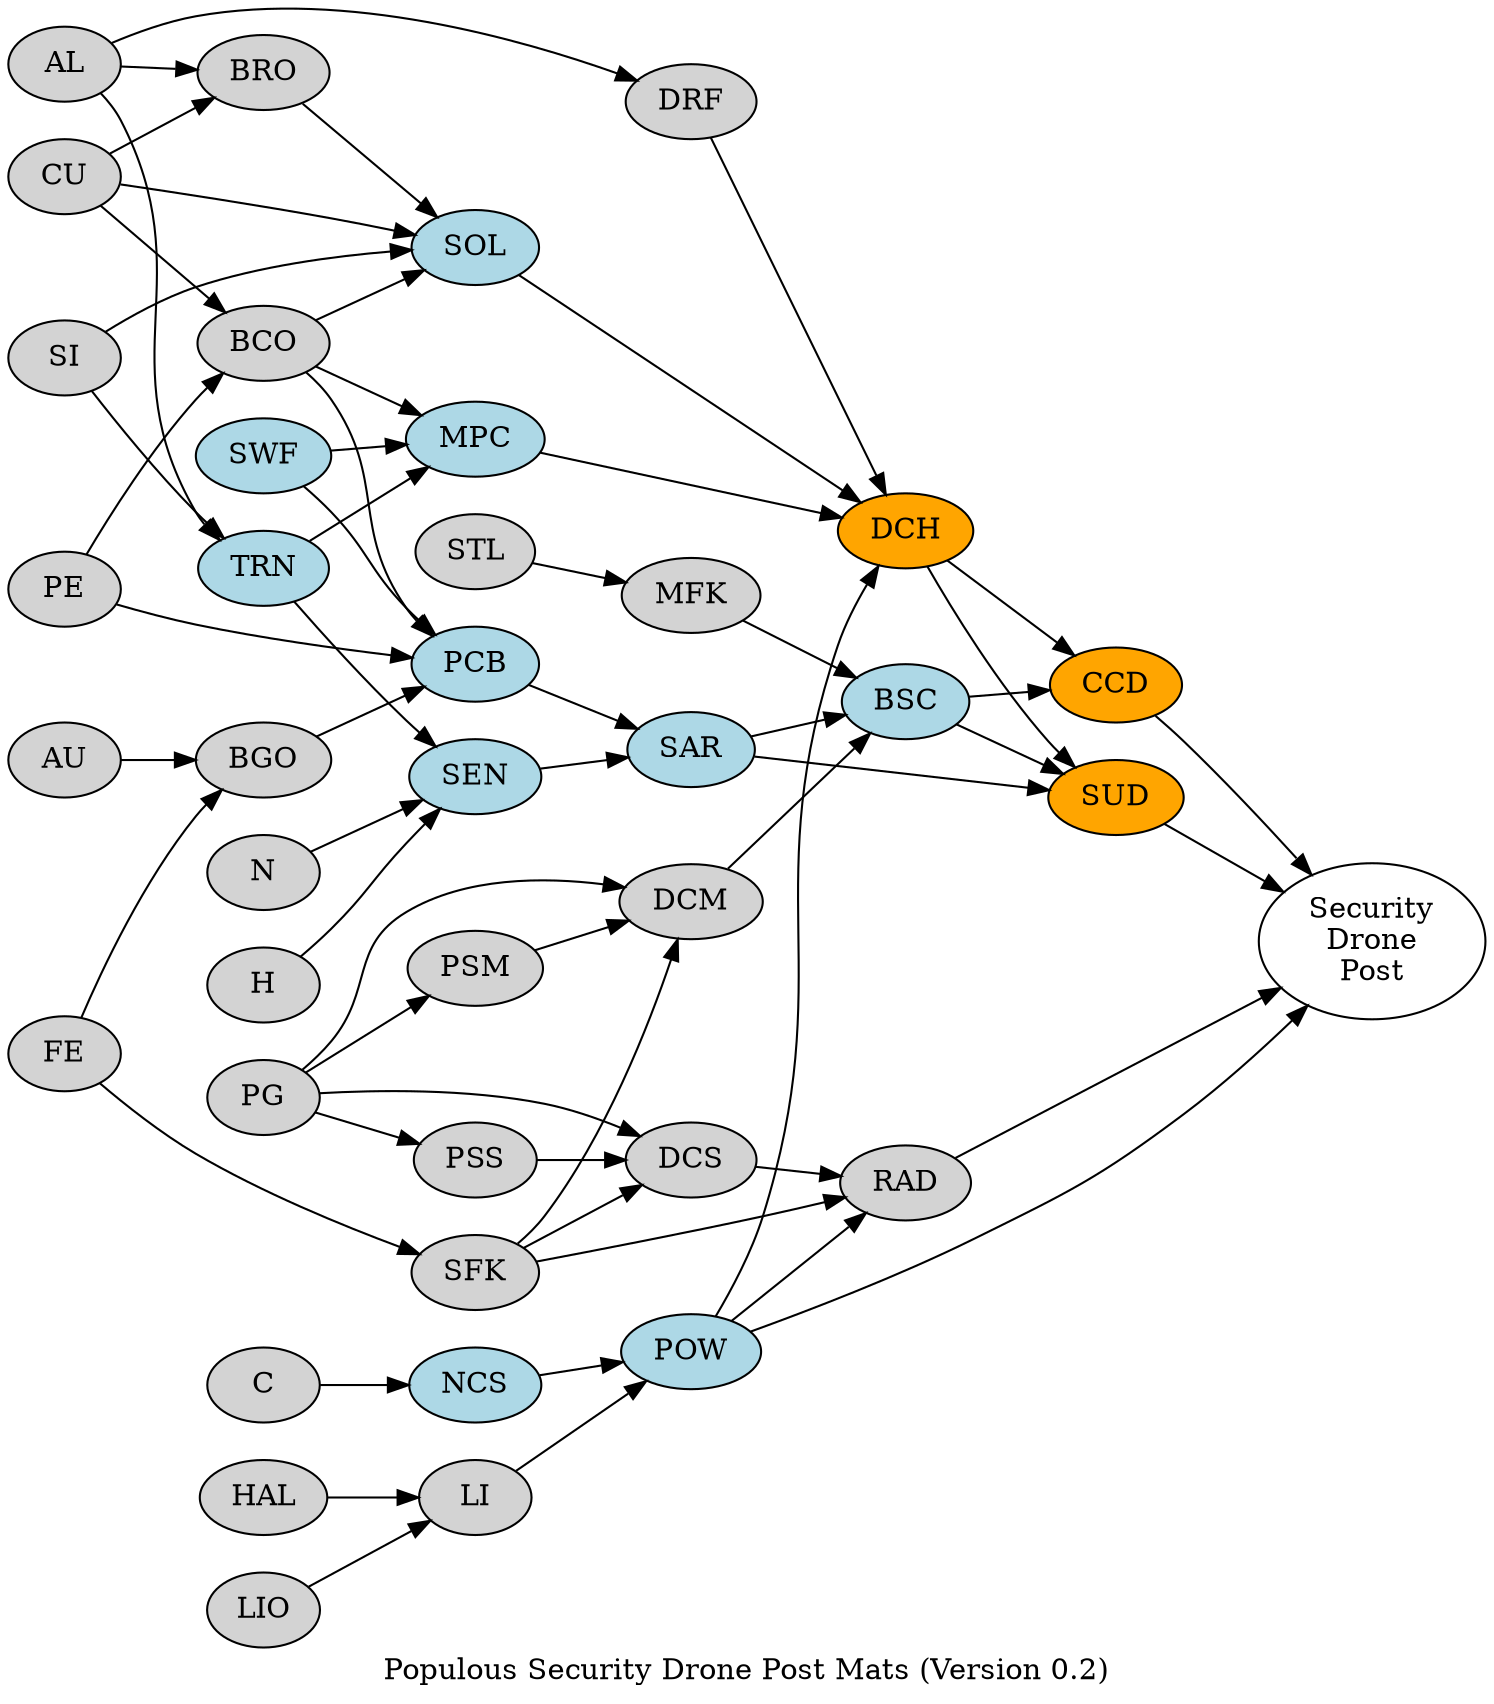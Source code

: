 digraph G {
	label = "Populous Security Drone Post Mats (Version 0.2)"
	rankdir=LR
	node [style=filled fillcolor=white]
	
	{ POW CCD RAD SUD } -> "Security\nDrone\nPost"

	// ECA
	{ NCS LI } -> POW
	{ CU SI BCO BRO } -> SOL

	// DRS
	{ BSC DCH } -> CCD

	// EDM
	{ DCS SFK POW } -> RAD

	// DRS
	{ SAR BSC DCH } -> SUD
	{ MPC POW SOL DRF } -> DCH

	// ELP
	{ SEN PCB } -> SAR

	// SCA
	{ TRN H N } -> SEN
	{ SWF BCO PE BGO } -> PCB
	{ SWF TRN BCO } -> MPC

	// PHF
	{ DCM MFK SAR } -> BSC

	// WEL
	AL -> DRF

	// CLR
	C -> NCS
	{ AL SI } -> TRN

	// SME
	{ LIO HAL } -> LI

	// PPF
	{ PSM SFK PG } -> DCM
	{ SFK PG PSS } -> DCS
	PG -> PSS
	PG -> PSM

	// FS
	{ CU PE } -> BCO
	{ AL CU } -> BRO
	{ AU FE } -> BGO
	FE -> SFK
	STL -> MFK
	
	// Pioneers and Settlers
        STL, AU, FE, AL, H, N, PE, SI, CU, BCO, BGO, BRO, C, LIO, HAL, LI, DCM, PG, PSS, MFK, PSM, DCS, RAD, DRF, SFK [fillcolor=lightgray]

        // Technicians
        SEN, PCB, TRN, SWF, NCS, SAR, BSC, POW, SOL, MPC [fillcolor=lightblue]

        // Scientists
        // [fillcolor=purple]

        // Engineers
        CCD, DCH, SUD [fillcolor=orange]
}
